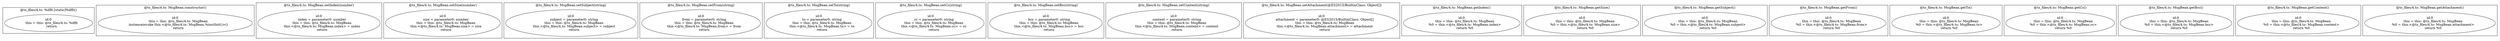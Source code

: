 digraph "4.ts" {
subgraph "cluster_@ts_files/4.ts: %dflt.[static]%dflt()" {
  label="@ts_files/4.ts: %dflt.[static]%dflt()";
  Node32720 [label="id:0
      this = this: @ts_files/4.ts: %dflt
      return"];
}
subgraph "cluster_@ts_files/4.ts: MsgBean.constructor()" {
  label="@ts_files/4.ts: MsgBean.constructor()";
  Node34050 [label="id:0
      this = this: @ts_files/4.ts: MsgBean
      instanceinvoke this.<@ts_files/4.ts: MsgBean.%instInit()>()
      return"];
}
subgraph "cluster_@ts_files/4.ts: MsgBean.setIndex(number)" {
  label="@ts_files/4.ts: MsgBean.setIndex(number)";
  Node36680 [label="id:0
      index = parameter0: number
      this = this: @ts_files/4.ts: MsgBean
      this.<@ts_files/4.ts: MsgBean.index> = index
      return"];
}
subgraph "cluster_@ts_files/4.ts: MsgBean.setSize(number)" {
  label="@ts_files/4.ts: MsgBean.setSize(number)";
  Node35750 [label="id:0
      size = parameter0: number
      this = this: @ts_files/4.ts: MsgBean
      this.<@ts_files/4.ts: MsgBean.size> = size
      return"];
}
subgraph "cluster_@ts_files/4.ts: MsgBean.setSubject(string)" {
  label="@ts_files/4.ts: MsgBean.setSubject(string)";
  Node38980 [label="id:0
      subject = parameter0: string
      this = this: @ts_files/4.ts: MsgBean
      this.<@ts_files/4.ts: MsgBean.subject> = subject
      return"];
}
subgraph "cluster_@ts_files/4.ts: MsgBean.setFrom(string)" {
  label="@ts_files/4.ts: MsgBean.setFrom(string)";
  Node35820 [label="id:0
      from = parameter0: string
      this = this: @ts_files/4.ts: MsgBean
      this.<@ts_files/4.ts: MsgBean.from> = from
      return"];
}
subgraph "cluster_@ts_files/4.ts: MsgBean.setTo(string)" {
  label="@ts_files/4.ts: MsgBean.setTo(string)";
  Node33730 [label="id:0
      to = parameter0: string
      this = this: @ts_files/4.ts: MsgBean
      this.<@ts_files/4.ts: MsgBean.to> = to
      return"];
}
subgraph "cluster_@ts_files/4.ts: MsgBean.setCc(string)" {
  label="@ts_files/4.ts: MsgBean.setCc(string)";
  Node33440 [label="id:0
      cc = parameter0: string
      this = this: @ts_files/4.ts: MsgBean
      this.<@ts_files/4.ts: MsgBean.cc> = cc
      return"];
}
subgraph "cluster_@ts_files/4.ts: MsgBean.setBcc(string)" {
  label="@ts_files/4.ts: MsgBean.setBcc(string)";
  Node34420 [label="id:0
      bcc = parameter0: string
      this = this: @ts_files/4.ts: MsgBean
      this.<@ts_files/4.ts: MsgBean.bcc> = bcc
      return"];
}
subgraph "cluster_@ts_files/4.ts: MsgBean.setContent(string)" {
  label="@ts_files/4.ts: MsgBean.setContent(string)";
  Node39090 [label="id:0
      content = parameter0: string
      this = this: @ts_files/4.ts: MsgBean
      this.<@ts_files/4.ts: MsgBean.content> = content
      return"];
}
subgraph "cluster_@ts_files/4.ts: MsgBean.setAttachment(@ES2015/BuiltinClass: Object[])" {
  label="@ts_files/4.ts: MsgBean.setAttachment(@ES2015/BuiltinClass: Object[])";
  Node61130 [label="id:0
      attachment = parameter0: @ES2015/BuiltinClass: Object[]
      this = this: @ts_files/4.ts: MsgBean
      this.<@ts_files/4.ts: MsgBean.attachment> = attachment
      return"];
}
subgraph "cluster_@ts_files/4.ts: MsgBean.getIndex()" {
  label="@ts_files/4.ts: MsgBean.getIndex()";
  Node30070 [label="id:0
      this = this: @ts_files/4.ts: MsgBean
      %0 = this.<@ts_files/4.ts: MsgBean.index>
      return %0"];
}
subgraph "cluster_@ts_files/4.ts: MsgBean.getSize()" {
  label="@ts_files/4.ts: MsgBean.getSize()";
  Node29140 [label="id:0
      this = this: @ts_files/4.ts: MsgBean
      %0 = this.<@ts_files/4.ts: MsgBean.size>
      return %0"];
}
subgraph "cluster_@ts_files/4.ts: MsgBean.getSubject()" {
  label="@ts_files/4.ts: MsgBean.getSubject()";
  Node32230 [label="id:0
      this = this: @ts_files/4.ts: MsgBean
      %0 = this.<@ts_files/4.ts: MsgBean.subject>
      return %0"];
}
subgraph "cluster_@ts_files/4.ts: MsgBean.getFrom()" {
  label="@ts_files/4.ts: MsgBean.getFrom()";
  Node29070 [label="id:0
      this = this: @ts_files/4.ts: MsgBean
      %0 = this.<@ts_files/4.ts: MsgBean.from>
      return %0"];
}
subgraph "cluster_@ts_files/4.ts: MsgBean.getTo()" {
  label="@ts_files/4.ts: MsgBean.getTo()";
  Node26980 [label="id:0
      this = this: @ts_files/4.ts: MsgBean
      %0 = this.<@ts_files/4.ts: MsgBean.to>
      return %0"];
}
subgraph "cluster_@ts_files/4.ts: MsgBean.getCc()" {
  label="@ts_files/4.ts: MsgBean.getCc()";
  Node26690 [label="id:0
      this = this: @ts_files/4.ts: MsgBean
      %0 = this.<@ts_files/4.ts: MsgBean.cc>
      return %0"];
}
subgraph "cluster_@ts_files/4.ts: MsgBean.getBcc()" {
  label="@ts_files/4.ts: MsgBean.getBcc()";
  Node27670 [label="id:0
      this = this: @ts_files/4.ts: MsgBean
      %0 = this.<@ts_files/4.ts: MsgBean.bcc>
      return %0"];
}
subgraph "cluster_@ts_files/4.ts: MsgBean.getContent()" {
  label="@ts_files/4.ts: MsgBean.getContent()";
  Node32340 [label="id:0
      this = this: @ts_files/4.ts: MsgBean
      %0 = this.<@ts_files/4.ts: MsgBean.content>
      return %0"];
}
subgraph "cluster_@ts_files/4.ts: MsgBean.getAttachment()" {
  label="@ts_files/4.ts: MsgBean.getAttachment()";
  Node35360 [label="id:0
      this = this: @ts_files/4.ts: MsgBean
      %0 = this.<@ts_files/4.ts: MsgBean.attachment>
      return %0"];
}
}
